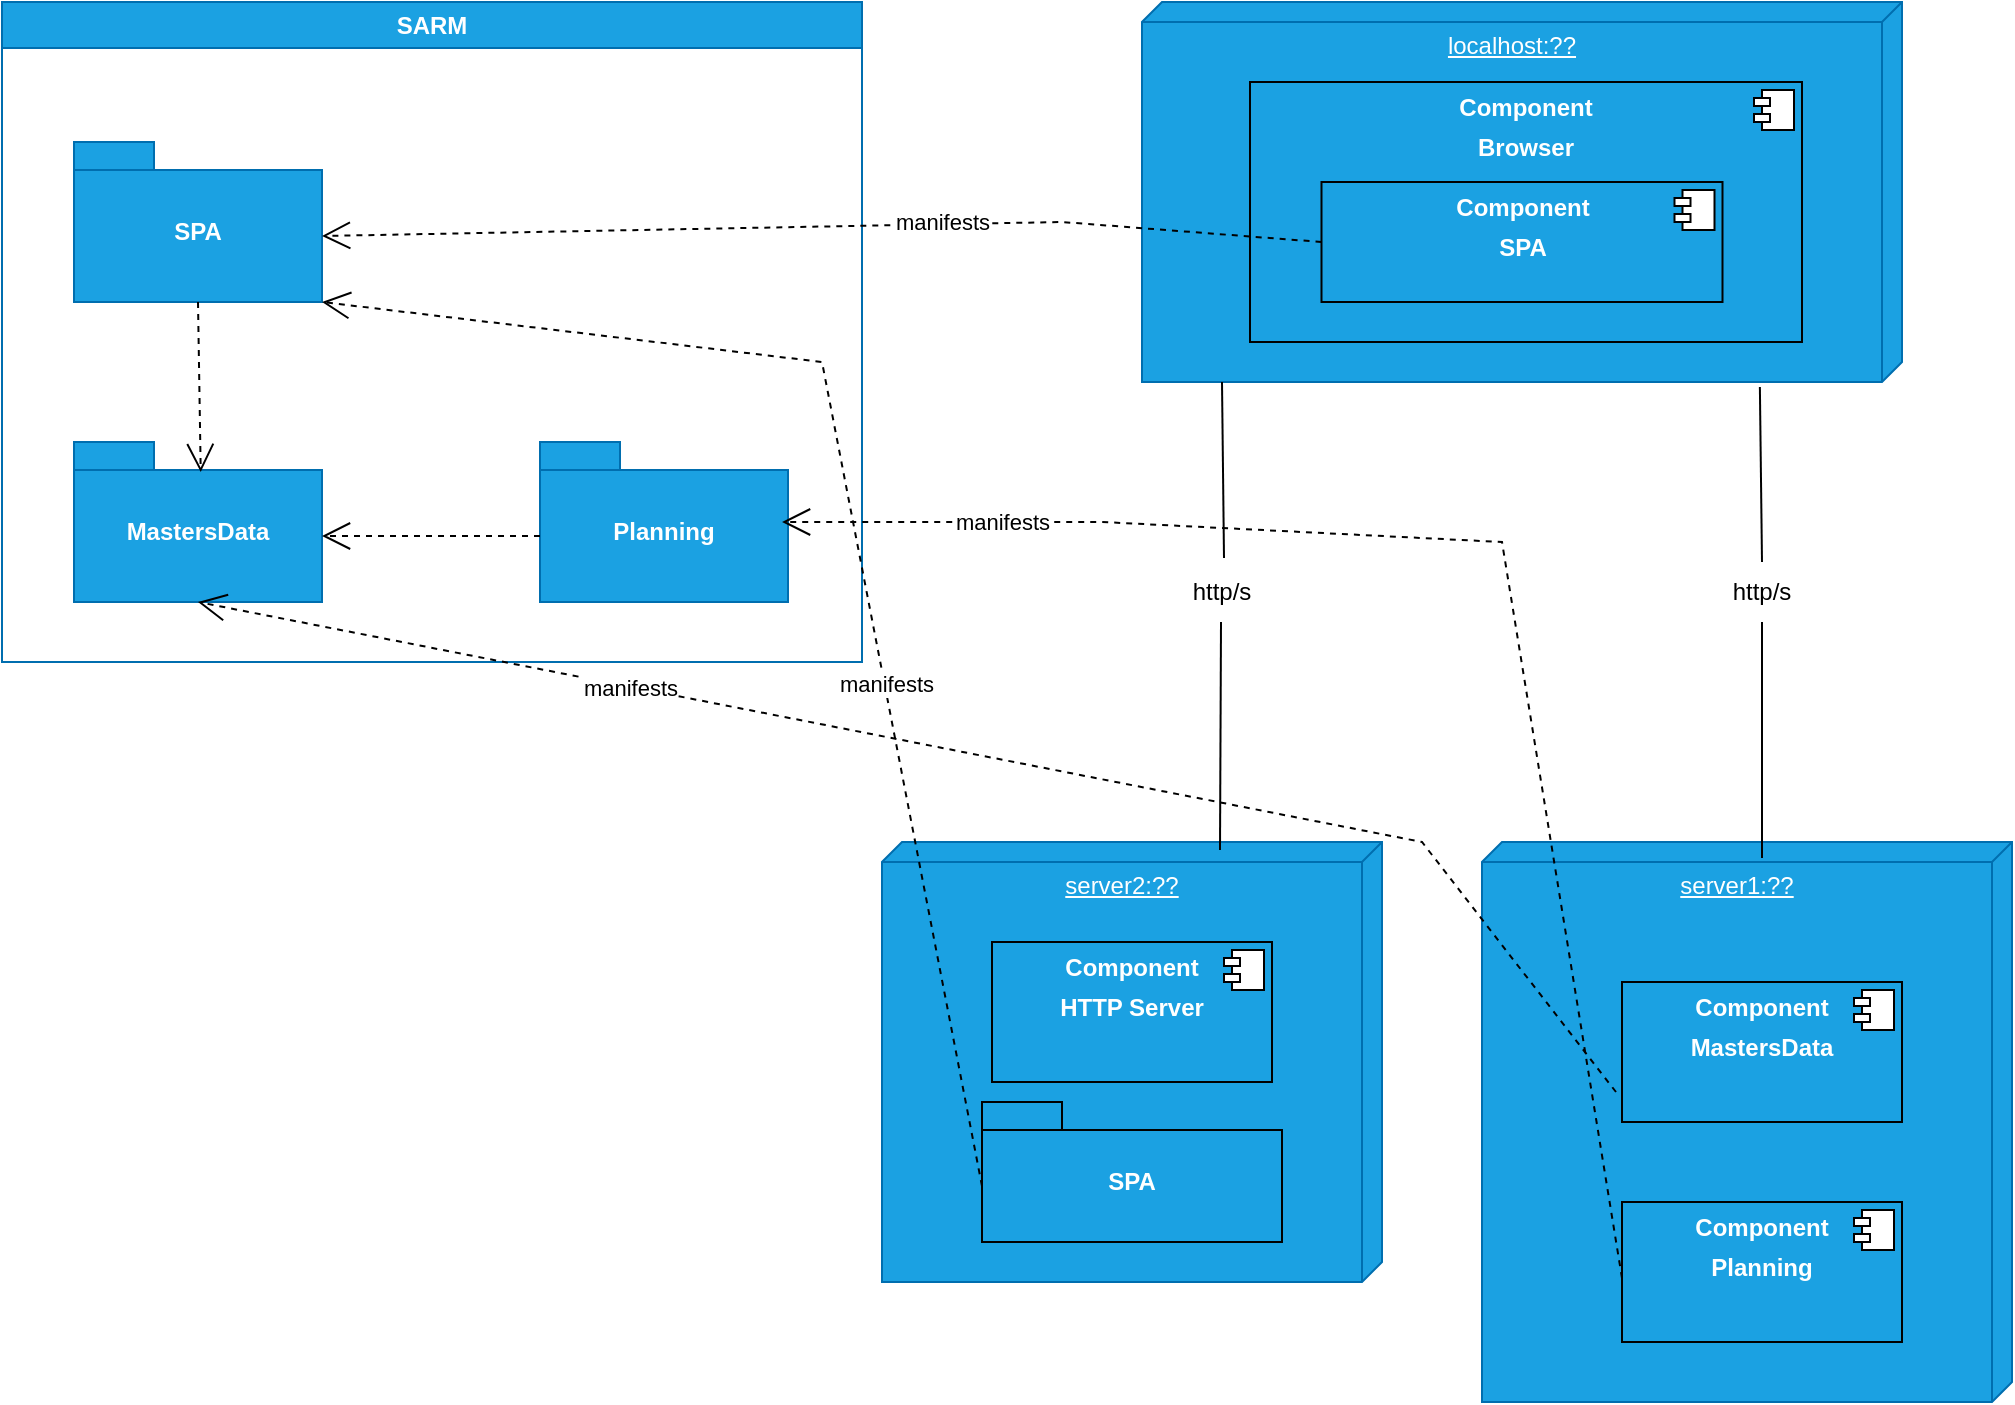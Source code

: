 <mxfile version="24.7.17">
  <diagram name="Página-1" id="kKBKMEyVlORLd3pp8Gom">
    <mxGraphModel dx="1434" dy="836" grid="1" gridSize="10" guides="1" tooltips="1" connect="1" arrows="1" fold="1" page="1" pageScale="1" pageWidth="827" pageHeight="1169" math="0" shadow="0">
      <root>
        <mxCell id="0" />
        <mxCell id="1" parent="0" />
        <mxCell id="Upk1R_LHM_AzDDc6ebxE-3" value="SARM" style="swimlane;whiteSpace=wrap;html=1;fillColor=#1ba1e2;fontColor=#ffffff;strokeColor=#006EAF;startSize=23;" parent="1" vertex="1">
          <mxGeometry x="20" y="60" width="430" height="330" as="geometry" />
        </mxCell>
        <mxCell id="Upk1R_LHM_AzDDc6ebxE-4" value="SPA" style="shape=folder;fontStyle=1;spacingTop=10;tabWidth=40;tabHeight=14;tabPosition=left;html=1;whiteSpace=wrap;fillColor=#1ba1e2;fontColor=#ffffff;strokeColor=#006EAF;" parent="Upk1R_LHM_AzDDc6ebxE-3" vertex="1">
          <mxGeometry x="36" y="70" width="124" height="80" as="geometry" />
        </mxCell>
        <mxCell id="Upk1R_LHM_AzDDc6ebxE-6" value="Planning" style="shape=folder;fontStyle=1;spacingTop=10;tabWidth=40;tabHeight=14;tabPosition=left;html=1;whiteSpace=wrap;fillColor=#1ba1e2;fontColor=#ffffff;strokeColor=#006EAF;" parent="Upk1R_LHM_AzDDc6ebxE-3" vertex="1">
          <mxGeometry x="269" y="220" width="124" height="80" as="geometry" />
        </mxCell>
        <mxCell id="Upk1R_LHM_AzDDc6ebxE-8" value="MastersData" style="shape=folder;fontStyle=1;spacingTop=10;tabWidth=40;tabHeight=14;tabPosition=left;html=1;whiteSpace=wrap;fillColor=#1ba1e2;fontColor=#ffffff;strokeColor=#006EAF;" parent="Upk1R_LHM_AzDDc6ebxE-3" vertex="1">
          <mxGeometry x="36" y="220" width="124" height="80" as="geometry" />
        </mxCell>
        <mxCell id="Upk1R_LHM_AzDDc6ebxE-25" value="&lt;div&gt;&lt;br&gt;&lt;/div&gt;&lt;div&gt;&lt;br&gt;&lt;/div&gt;" style="endArrow=open;endSize=12;dashed=1;html=1;rounded=0;exitX=0;exitY=0;exitDx=0;exitDy=47;exitPerimeter=0;entryX=0;entryY=0;entryDx=124;entryDy=47;entryPerimeter=0;" parent="Upk1R_LHM_AzDDc6ebxE-3" source="Upk1R_LHM_AzDDc6ebxE-6" target="Upk1R_LHM_AzDDc6ebxE-8" edge="1">
          <mxGeometry width="160" relative="1" as="geometry">
            <mxPoint x="170" y="107" as="sourcePoint" />
            <mxPoint x="169" y="268" as="targetPoint" />
          </mxGeometry>
        </mxCell>
        <mxCell id="Upk1R_LHM_AzDDc6ebxE-37" value="&lt;div&gt;&lt;br&gt;&lt;/div&gt;&lt;div&gt;&lt;br&gt;&lt;/div&gt;" style="endArrow=open;endSize=12;dashed=1;html=1;rounded=0;exitX=0.5;exitY=1;exitDx=0;exitDy=0;exitPerimeter=0;entryX=0.511;entryY=0.188;entryDx=0;entryDy=0;entryPerimeter=0;" parent="Upk1R_LHM_AzDDc6ebxE-3" source="Upk1R_LHM_AzDDc6ebxE-4" target="Upk1R_LHM_AzDDc6ebxE-8" edge="1">
          <mxGeometry width="160" relative="1" as="geometry">
            <mxPoint x="170" y="140" as="sourcePoint" />
            <mxPoint x="98" y="230" as="targetPoint" />
          </mxGeometry>
        </mxCell>
        <mxCell id="kf6vZPso6cT-30T34O7l-2" value="server1:??" style="verticalAlign=top;align=center;spacingTop=8;spacingLeft=2;spacingRight=12;shape=cube;size=10;direction=south;fontStyle=4;html=1;whiteSpace=wrap;fillColor=#1ba1e2;fontColor=#ffffff;strokeColor=#006EAF;" parent="Upk1R_LHM_AzDDc6ebxE-3" vertex="1">
          <mxGeometry x="740" y="420" width="265" height="280" as="geometry" />
        </mxCell>
        <mxCell id="kf6vZPso6cT-30T34O7l-27" value="manifests" style="endArrow=open;endSize=12;dashed=1;html=1;rounded=0;entryX=0.5;entryY=1;entryDx=0;entryDy=0;entryPerimeter=0;exitX=0;exitY=0.5;exitDx=0;exitDy=0;" parent="Upk1R_LHM_AzDDc6ebxE-3" target="Upk1R_LHM_AzDDc6ebxE-8" edge="1">
          <mxGeometry x="0.437" y="1" width="160" relative="1" as="geometry">
            <mxPoint x="807" y="545" as="sourcePoint" />
            <mxPoint x="95" y="320" as="targetPoint" />
            <Array as="points">
              <mxPoint x="710" y="420" />
            </Array>
            <mxPoint as="offset" />
          </mxGeometry>
        </mxCell>
        <mxCell id="kf6vZPso6cT-30T34O7l-5" value="server2:??" style="verticalAlign=top;align=center;spacingTop=8;spacingLeft=2;spacingRight=12;shape=cube;size=10;direction=south;fontStyle=4;html=1;whiteSpace=wrap;fillColor=#1ba1e2;fontColor=#ffffff;strokeColor=#006EAF;" parent="Upk1R_LHM_AzDDc6ebxE-3" vertex="1">
          <mxGeometry x="440" y="420" width="250" height="220" as="geometry" />
        </mxCell>
        <mxCell id="kf6vZPso6cT-30T34O7l-15" value="&lt;p style=&quot;margin:0px;margin-top:6px;text-align:center;&quot;&gt;&lt;b&gt;Component&lt;/b&gt;&lt;/p&gt;&lt;p style=&quot;margin:0px;margin-top:6px;text-align:center;&quot;&gt;&lt;b&gt;HTTP Server&lt;/b&gt;&lt;/p&gt;" style="align=left;overflow=fill;html=1;dropTarget=0;whiteSpace=wrap;fillColor=#1ba1e2;fontColor=#ffffff;strokeColor=default;" parent="Upk1R_LHM_AzDDc6ebxE-3" vertex="1">
          <mxGeometry x="495" y="470" width="140" height="70" as="geometry" />
        </mxCell>
        <mxCell id="kf6vZPso6cT-30T34O7l-16" value="" style="shape=component;jettyWidth=8;jettyHeight=4;" parent="kf6vZPso6cT-30T34O7l-15" vertex="1">
          <mxGeometry x="1" width="20" height="20" relative="1" as="geometry">
            <mxPoint x="-24" y="4" as="offset" />
          </mxGeometry>
        </mxCell>
        <mxCell id="kf6vZPso6cT-30T34O7l-17" value="SPA" style="shape=folder;fontStyle=1;spacingTop=10;tabWidth=40;tabHeight=14;tabPosition=left;html=1;whiteSpace=wrap;fillColor=#1ba1e2;fontColor=#ffffff;strokeColor=default;" parent="Upk1R_LHM_AzDDc6ebxE-3" vertex="1">
          <mxGeometry x="490" y="550" width="150" height="70" as="geometry" />
        </mxCell>
        <mxCell id="WZJSeIvVUHEsgsW1QJs--1" value="manifests" style="endArrow=open;endSize=12;dashed=1;html=1;rounded=0;exitX=0;exitY=0;exitDx=0;exitDy=42;exitPerimeter=0;entryX=0;entryY=0;entryDx=124;entryDy=80;entryPerimeter=0;" edge="1" parent="Upk1R_LHM_AzDDc6ebxE-3" source="kf6vZPso6cT-30T34O7l-17" target="Upk1R_LHM_AzDDc6ebxE-4">
          <mxGeometry x="-0.24" y="-1" width="160" relative="1" as="geometry">
            <mxPoint x="670" y="130" as="sourcePoint" />
            <mxPoint x="160" y="120" as="targetPoint" />
            <Array as="points">
              <mxPoint x="410" y="180" />
            </Array>
            <mxPoint as="offset" />
          </mxGeometry>
        </mxCell>
        <mxCell id="kf6vZPso6cT-30T34O7l-1" value="localhost:??" style="verticalAlign=top;align=center;spacingTop=8;spacingLeft=2;spacingRight=12;shape=cube;size=10;direction=south;fontStyle=4;html=1;whiteSpace=wrap;fillColor=#1ba1e2;fontColor=#ffffff;strokeColor=#006EAF;" parent="1" vertex="1">
          <mxGeometry x="590" y="60" width="380" height="190" as="geometry" />
        </mxCell>
        <mxCell id="kf6vZPso6cT-30T34O7l-3" value="&lt;p style=&quot;margin:0px;margin-top:6px;text-align:center;&quot;&gt;&lt;b&gt;Component&lt;/b&gt;&lt;/p&gt;&lt;p style=&quot;margin:0px;margin-top:6px;text-align:center;&quot;&gt;&lt;b&gt;MastersData&lt;/b&gt;&lt;/p&gt;" style="align=left;overflow=fill;html=1;dropTarget=0;whiteSpace=wrap;fillColor=#1ba1e2;fontColor=#ffffff;strokeColor=default;" parent="1" vertex="1">
          <mxGeometry x="830" y="550" width="140" height="70" as="geometry" />
        </mxCell>
        <mxCell id="kf6vZPso6cT-30T34O7l-4" value="" style="shape=component;jettyWidth=8;jettyHeight=4;" parent="kf6vZPso6cT-30T34O7l-3" vertex="1">
          <mxGeometry x="1" width="20" height="20" relative="1" as="geometry">
            <mxPoint x="-24" y="4" as="offset" />
          </mxGeometry>
        </mxCell>
        <mxCell id="kf6vZPso6cT-30T34O7l-6" value="&lt;p style=&quot;margin:0px;margin-top:6px;text-align:center;&quot;&gt;&lt;b&gt;Component&lt;/b&gt;&lt;/p&gt;&lt;p style=&quot;margin:0px;margin-top:6px;text-align:center;&quot;&gt;&lt;b&gt;Planning&lt;/b&gt;&lt;/p&gt;" style="align=left;overflow=fill;html=1;dropTarget=0;whiteSpace=wrap;fillColor=#1ba1e2;fontColor=#ffffff;strokeColor=default;" parent="1" vertex="1">
          <mxGeometry x="830" y="660" width="140" height="70" as="geometry" />
        </mxCell>
        <mxCell id="kf6vZPso6cT-30T34O7l-7" value="" style="shape=component;jettyWidth=8;jettyHeight=4;" parent="kf6vZPso6cT-30T34O7l-6" vertex="1">
          <mxGeometry x="1" width="20" height="20" relative="1" as="geometry">
            <mxPoint x="-24" y="4" as="offset" />
          </mxGeometry>
        </mxCell>
        <mxCell id="kf6vZPso6cT-30T34O7l-8" value="http/s" style="text;html=1;align=center;verticalAlign=middle;whiteSpace=wrap;rounded=0;" parent="1" vertex="1">
          <mxGeometry x="870" y="340" width="60" height="30" as="geometry" />
        </mxCell>
        <mxCell id="kf6vZPso6cT-30T34O7l-9" value="" style="endArrow=none;html=1;rounded=0;entryX=1.013;entryY=0.187;entryDx=0;entryDy=0;entryPerimeter=0;" parent="1" target="kf6vZPso6cT-30T34O7l-1" edge="1">
          <mxGeometry width="50" height="50" relative="1" as="geometry">
            <mxPoint x="900" y="340" as="sourcePoint" />
            <mxPoint x="780" y="220" as="targetPoint" />
          </mxGeometry>
        </mxCell>
        <mxCell id="kf6vZPso6cT-30T34O7l-10" value="" style="endArrow=none;html=1;rounded=0;entryX=0.5;entryY=1;entryDx=0;entryDy=0;" parent="1" target="kf6vZPso6cT-30T34O7l-8" edge="1">
          <mxGeometry width="50" height="50" relative="1" as="geometry">
            <mxPoint x="900" y="488" as="sourcePoint" />
            <mxPoint x="779.5" y="370" as="targetPoint" />
          </mxGeometry>
        </mxCell>
        <mxCell id="kf6vZPso6cT-30T34O7l-11" value="&lt;p style=&quot;margin:0px;margin-top:6px;text-align:center;&quot;&gt;&lt;b&gt;Component&lt;/b&gt;&lt;/p&gt;&lt;p style=&quot;margin:0px;margin-top:6px;text-align:center;&quot;&gt;&lt;b&gt;Browser&lt;/b&gt;&lt;/p&gt;" style="align=left;overflow=fill;html=1;dropTarget=0;whiteSpace=wrap;fillColor=#1ba1e2;fontColor=#ffffff;strokeColor=default;" parent="1" vertex="1">
          <mxGeometry x="644" y="100" width="276" height="130" as="geometry" />
        </mxCell>
        <mxCell id="kf6vZPso6cT-30T34O7l-12" value="" style="shape=component;jettyWidth=8;jettyHeight=4;" parent="kf6vZPso6cT-30T34O7l-11" vertex="1">
          <mxGeometry x="1" width="20" height="20" relative="1" as="geometry">
            <mxPoint x="-24" y="4" as="offset" />
          </mxGeometry>
        </mxCell>
        <mxCell id="kf6vZPso6cT-30T34O7l-13" value="&lt;p style=&quot;margin:0px;margin-top:6px;text-align:center;&quot;&gt;&lt;b&gt;Component&lt;/b&gt;&lt;/p&gt;&lt;p style=&quot;margin:0px;margin-top:6px;text-align:center;&quot;&gt;&lt;b&gt;SPA&lt;/b&gt;&lt;/p&gt;" style="align=left;overflow=fill;html=1;dropTarget=0;whiteSpace=wrap;fillColor=#1ba1e2;fontColor=#ffffff;strokeColor=#000000;" parent="1" vertex="1">
          <mxGeometry x="679.75" y="150" width="200.5" height="60" as="geometry" />
        </mxCell>
        <mxCell id="kf6vZPso6cT-30T34O7l-14" value="" style="shape=component;jettyWidth=8;jettyHeight=4;" parent="kf6vZPso6cT-30T34O7l-13" vertex="1">
          <mxGeometry x="1" width="20" height="20" relative="1" as="geometry">
            <mxPoint x="-24" y="4" as="offset" />
          </mxGeometry>
        </mxCell>
        <mxCell id="kf6vZPso6cT-30T34O7l-18" value="" style="endArrow=none;html=1;rounded=0;entryX=1.013;entryY=0.187;entryDx=0;entryDy=0;entryPerimeter=0;" parent="1" edge="1">
          <mxGeometry width="50" height="50" relative="1" as="geometry">
            <mxPoint x="631" y="338" as="sourcePoint" />
            <mxPoint x="630" y="250" as="targetPoint" />
          </mxGeometry>
        </mxCell>
        <mxCell id="kf6vZPso6cT-30T34O7l-19" value="http/s" style="text;html=1;align=center;verticalAlign=middle;whiteSpace=wrap;rounded=0;" parent="1" vertex="1">
          <mxGeometry x="600" y="340" width="60" height="30" as="geometry" />
        </mxCell>
        <mxCell id="kf6vZPso6cT-30T34O7l-20" value="" style="endArrow=none;html=1;rounded=0;entryX=0.5;entryY=1;entryDx=0;entryDy=0;exitX=0.018;exitY=0.324;exitDx=0;exitDy=0;exitPerimeter=0;" parent="1" source="kf6vZPso6cT-30T34O7l-5" edge="1">
          <mxGeometry width="50" height="50" relative="1" as="geometry">
            <mxPoint x="629.5" y="488" as="sourcePoint" />
            <mxPoint x="629.5" y="370" as="targetPoint" />
          </mxGeometry>
        </mxCell>
        <mxCell id="kf6vZPso6cT-30T34O7l-21" value="manifests" style="endArrow=open;endSize=12;dashed=1;html=1;rounded=0;exitX=0;exitY=0.5;exitDx=0;exitDy=0;entryX=0;entryY=0;entryDx=124;entryDy=47;entryPerimeter=0;" parent="1" source="kf6vZPso6cT-30T34O7l-13" target="Upk1R_LHM_AzDDc6ebxE-4" edge="1">
          <mxGeometry x="-0.24" y="-1" width="160" relative="1" as="geometry">
            <mxPoint x="330" y="430" as="sourcePoint" />
            <mxPoint x="420" y="101.96" as="targetPoint" />
            <Array as="points">
              <mxPoint x="550" y="170" />
            </Array>
            <mxPoint as="offset" />
          </mxGeometry>
        </mxCell>
        <mxCell id="kf6vZPso6cT-30T34O7l-26" value="manifests" style="endArrow=open;endSize=12;dashed=1;html=1;rounded=0;exitX=0;exitY=0.5;exitDx=0;exitDy=0;entryX=0.976;entryY=0.5;entryDx=0;entryDy=0;entryPerimeter=0;" parent="1" target="Upk1R_LHM_AzDDc6ebxE-6" edge="1">
          <mxGeometry x="0.7" width="160" relative="1" as="geometry">
            <mxPoint x="830" y="698" as="sourcePoint" />
            <mxPoint x="480" y="320" as="targetPoint" />
            <Array as="points">
              <mxPoint x="770" y="330" />
              <mxPoint x="570" y="320" />
            </Array>
            <mxPoint as="offset" />
          </mxGeometry>
        </mxCell>
      </root>
    </mxGraphModel>
  </diagram>
</mxfile>
